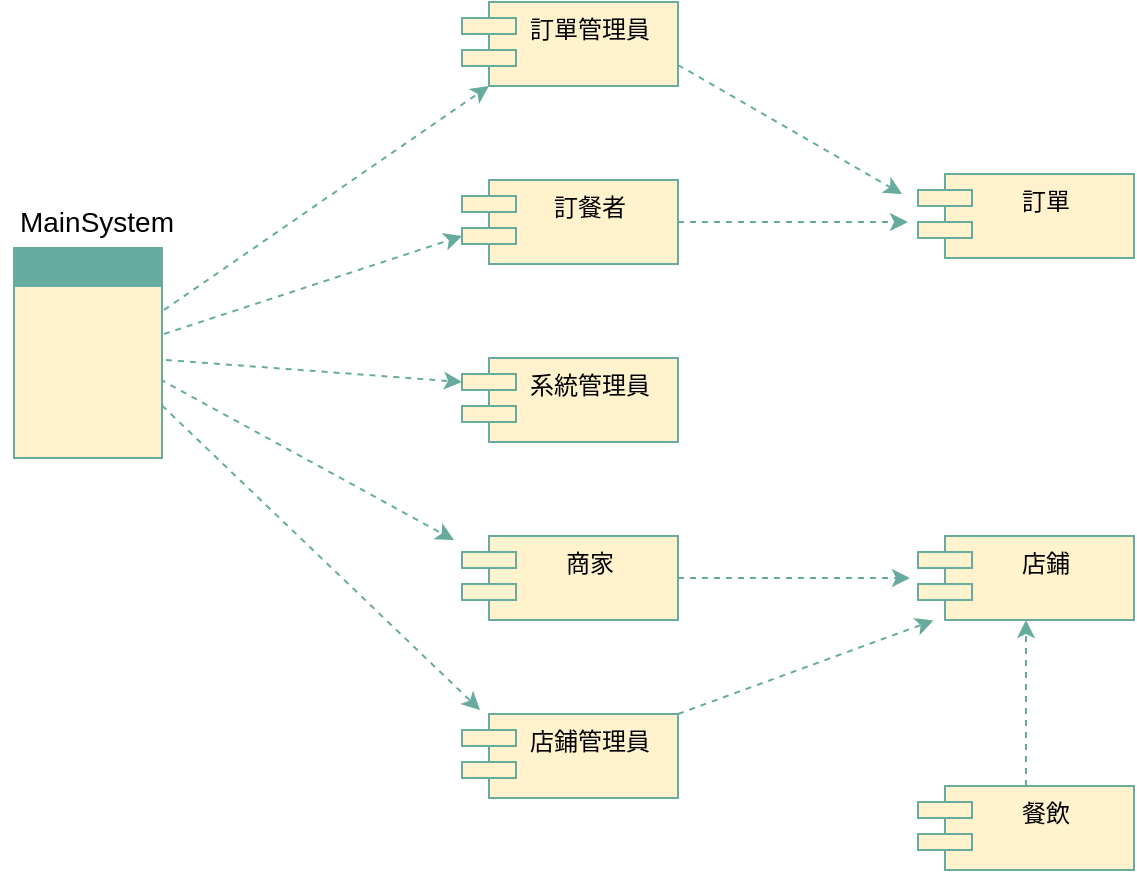 <mxfile version="22.1.13" type="github">
  <diagram name="第 1 页" id="6GLQllDFw6BObMZ7jb3Y">
    <mxGraphModel dx="1282" dy="569" grid="0" gridSize="10" guides="1" tooltips="1" connect="1" arrows="1" fold="1" page="1" pageScale="1" pageWidth="827" pageHeight="1169" background="#ffffff" math="0" shadow="0">
      <root>
        <mxCell id="0" />
        <mxCell id="1" parent="0" />
        <mxCell id="B1Vwap48adHIZK-58PaW-22" value="" style="endArrow=classic;html=1;rounded=0;strokeColor=#67AB9F;dashed=1;exitX=1;exitY=0.75;exitDx=0;exitDy=0;" parent="1" source="B1Vwap48adHIZK-58PaW-16" edge="1">
          <mxGeometry width="50" height="50" relative="1" as="geometry">
            <mxPoint x="190" y="320" as="sourcePoint" />
            <mxPoint x="362" y="412" as="targetPoint" />
          </mxGeometry>
        </mxCell>
        <mxCell id="B1Vwap48adHIZK-58PaW-21" value="" style="endArrow=classic;html=1;rounded=0;strokeColor=#67AB9F;dashed=1;exitX=0.986;exitY=0.625;exitDx=0;exitDy=0;exitPerimeter=0;" parent="1" source="B1Vwap48adHIZK-58PaW-16" edge="1">
          <mxGeometry width="50" height="50" relative="1" as="geometry">
            <mxPoint x="207" y="250" as="sourcePoint" />
            <mxPoint x="349" y="327" as="targetPoint" />
          </mxGeometry>
        </mxCell>
        <mxCell id="B1Vwap48adHIZK-58PaW-1" value="訂單管理員" style="shape=module;align=left;spacingLeft=20;align=center;verticalAlign=top;whiteSpace=wrap;html=1;fillColor=#fff2cc;strokeColor=#67AB9F;jettyWidth=27;jettyHeight=8;" parent="1" vertex="1">
          <mxGeometry x="353" y="58" width="108" height="42" as="geometry" />
        </mxCell>
        <mxCell id="B1Vwap48adHIZK-58PaW-13" style="edgeStyle=orthogonalEdgeStyle;rounded=0;orthogonalLoop=1;jettySize=auto;html=1;exitX=1;exitY=0.5;exitDx=0;exitDy=0;strokeColor=#67AB9F;dashed=1;" parent="1" source="B1Vwap48adHIZK-58PaW-2" edge="1">
          <mxGeometry relative="1" as="geometry">
            <mxPoint x="576" y="168" as="targetPoint" />
          </mxGeometry>
        </mxCell>
        <mxCell id="B1Vwap48adHIZK-58PaW-2" value="訂餐者" style="shape=module;align=left;spacingLeft=20;align=center;verticalAlign=top;whiteSpace=wrap;html=1;fillColor=#fff2cc;strokeColor=#67AB9F;jettyWidth=27;jettyHeight=8;" parent="1" vertex="1">
          <mxGeometry x="353" y="147" width="108" height="42" as="geometry" />
        </mxCell>
        <mxCell id="B1Vwap48adHIZK-58PaW-3" value="系統管理員" style="shape=module;align=left;spacingLeft=20;align=center;verticalAlign=top;whiteSpace=wrap;html=1;fillColor=#fff2cc;strokeColor=#67AB9F;jettyWidth=27;jettyHeight=8;" parent="1" vertex="1">
          <mxGeometry x="353" y="236" width="108" height="42" as="geometry" />
        </mxCell>
        <mxCell id="B1Vwap48adHIZK-58PaW-4" value="商家" style="shape=module;align=left;spacingLeft=20;align=center;verticalAlign=top;whiteSpace=wrap;html=1;fillColor=#fff2cc;strokeColor=#67AB9F;jettyWidth=27;jettyHeight=8;" parent="1" vertex="1">
          <mxGeometry x="353" y="325" width="108" height="42" as="geometry" />
        </mxCell>
        <mxCell id="B1Vwap48adHIZK-58PaW-12" style="rounded=0;orthogonalLoop=1;jettySize=auto;html=1;exitX=1;exitY=0;exitDx=0;exitDy=0;strokeColor=#67AB9F;dashed=1;" parent="1" source="B1Vwap48adHIZK-58PaW-5" edge="1">
          <mxGeometry relative="1" as="geometry">
            <mxPoint x="588.8" y="367.2" as="targetPoint" />
          </mxGeometry>
        </mxCell>
        <mxCell id="B1Vwap48adHIZK-58PaW-5" value="店鋪管理員" style="shape=module;align=left;spacingLeft=20;align=center;verticalAlign=top;whiteSpace=wrap;html=1;fillColor=#fff2cc;strokeColor=#67AB9F;jettyWidth=27;jettyHeight=8;" parent="1" vertex="1">
          <mxGeometry x="353" y="414" width="108" height="42" as="geometry" />
        </mxCell>
        <mxCell id="B1Vwap48adHIZK-58PaW-6" value="訂單" style="shape=module;align=left;spacingLeft=20;align=center;verticalAlign=top;whiteSpace=wrap;html=1;fillColor=#fff2cc;strokeColor=#67AB9F;jettyWidth=27;jettyHeight=8;" parent="1" vertex="1">
          <mxGeometry x="581" y="144" width="108" height="42" as="geometry" />
        </mxCell>
        <mxCell id="B1Vwap48adHIZK-58PaW-8" value="店鋪" style="shape=module;align=left;spacingLeft=20;align=center;verticalAlign=top;whiteSpace=wrap;html=1;fillColor=#fff2cc;strokeColor=#67AB9F;jettyWidth=27;jettyHeight=8;" parent="1" vertex="1">
          <mxGeometry x="581" y="325" width="108" height="42" as="geometry" />
        </mxCell>
        <mxCell id="B1Vwap48adHIZK-58PaW-10" style="edgeStyle=orthogonalEdgeStyle;rounded=0;orthogonalLoop=1;jettySize=auto;html=1;exitX=0.5;exitY=0;exitDx=0;exitDy=0;entryX=0.5;entryY=1;entryDx=0;entryDy=0;strokeColor=#67AB9F;dashed=1;" parent="1" source="B1Vwap48adHIZK-58PaW-9" target="B1Vwap48adHIZK-58PaW-8" edge="1">
          <mxGeometry relative="1" as="geometry" />
        </mxCell>
        <mxCell id="B1Vwap48adHIZK-58PaW-9" value="餐飲" style="shape=module;align=left;spacingLeft=20;align=center;verticalAlign=top;whiteSpace=wrap;html=1;fillColor=#fff2cc;strokeColor=#67AB9F;jettyWidth=27;jettyHeight=8;" parent="1" vertex="1">
          <mxGeometry x="581" y="450" width="108" height="42" as="geometry" />
        </mxCell>
        <mxCell id="B1Vwap48adHIZK-58PaW-11" style="edgeStyle=orthogonalEdgeStyle;rounded=0;orthogonalLoop=1;jettySize=auto;html=1;exitX=1;exitY=0.5;exitDx=0;exitDy=0;strokeColor=#67AB9F;dashed=1;" parent="1" source="B1Vwap48adHIZK-58PaW-4" edge="1">
          <mxGeometry relative="1" as="geometry">
            <mxPoint x="577" y="346" as="targetPoint" />
          </mxGeometry>
        </mxCell>
        <mxCell id="B1Vwap48adHIZK-58PaW-16" value="" style="rounded=0;whiteSpace=wrap;html=1;fillColor=#fff2cc;strokeColor=#67AB9F;" parent="1" vertex="1">
          <mxGeometry x="129" y="181" width="74" height="105" as="geometry" />
        </mxCell>
        <mxCell id="B1Vwap48adHIZK-58PaW-17" value="" style="rounded=0;whiteSpace=wrap;html=1;strokeColor=#67AB9F;fillColor=#67AB9F;" parent="1" vertex="1">
          <mxGeometry x="129" y="181" width="74" height="19" as="geometry" />
        </mxCell>
        <mxCell id="B1Vwap48adHIZK-58PaW-18" value="" style="endArrow=classic;html=1;rounded=0;entryX=0;entryY=1;entryDx=13.5;entryDy=0;entryPerimeter=0;strokeColor=#67AB9F;dashed=1;" parent="1" target="B1Vwap48adHIZK-58PaW-1" edge="1">
          <mxGeometry width="50" height="50" relative="1" as="geometry">
            <mxPoint x="204" y="212" as="sourcePoint" />
            <mxPoint x="356" y="212" as="targetPoint" />
          </mxGeometry>
        </mxCell>
        <mxCell id="B1Vwap48adHIZK-58PaW-19" value="" style="endArrow=classic;html=1;rounded=0;entryX=0;entryY=0;entryDx=0;entryDy=28;entryPerimeter=0;strokeColor=#67AB9F;dashed=1;" parent="1" target="B1Vwap48adHIZK-58PaW-2" edge="1">
          <mxGeometry width="50" height="50" relative="1" as="geometry">
            <mxPoint x="204" y="224" as="sourcePoint" />
            <mxPoint x="366" y="116" as="targetPoint" />
          </mxGeometry>
        </mxCell>
        <mxCell id="B1Vwap48adHIZK-58PaW-20" style="rounded=0;orthogonalLoop=1;jettySize=auto;html=1;entryX=0;entryY=0;entryDx=0;entryDy=12;entryPerimeter=0;dashed=1;strokeColor=#67AB9F;" parent="1" target="B1Vwap48adHIZK-58PaW-3" edge="1">
          <mxGeometry relative="1" as="geometry">
            <mxPoint x="205" y="237" as="sourcePoint" />
          </mxGeometry>
        </mxCell>
        <mxCell id="B1Vwap48adHIZK-58PaW-23" style="rounded=0;orthogonalLoop=1;jettySize=auto;html=1;exitX=1;exitY=0.75;exitDx=0;exitDy=0;strokeColor=#67AB9F;dashed=1;" parent="1" source="B1Vwap48adHIZK-58PaW-1" edge="1">
          <mxGeometry relative="1" as="geometry">
            <mxPoint x="573" y="154" as="targetPoint" />
            <mxPoint x="468" y="96" as="sourcePoint" />
          </mxGeometry>
        </mxCell>
        <mxCell id="B1Vwap48adHIZK-58PaW-24" value="&lt;font style=&quot;font-size: 14px;&quot;&gt;MainSystem&lt;/font&gt;" style="text;html=1;align=center;verticalAlign=middle;resizable=0;points=[];autosize=1;strokeColor=none;fillColor=none;" parent="1" vertex="1">
          <mxGeometry x="122" y="153.5" width="95" height="29" as="geometry" />
        </mxCell>
      </root>
    </mxGraphModel>
  </diagram>
</mxfile>
